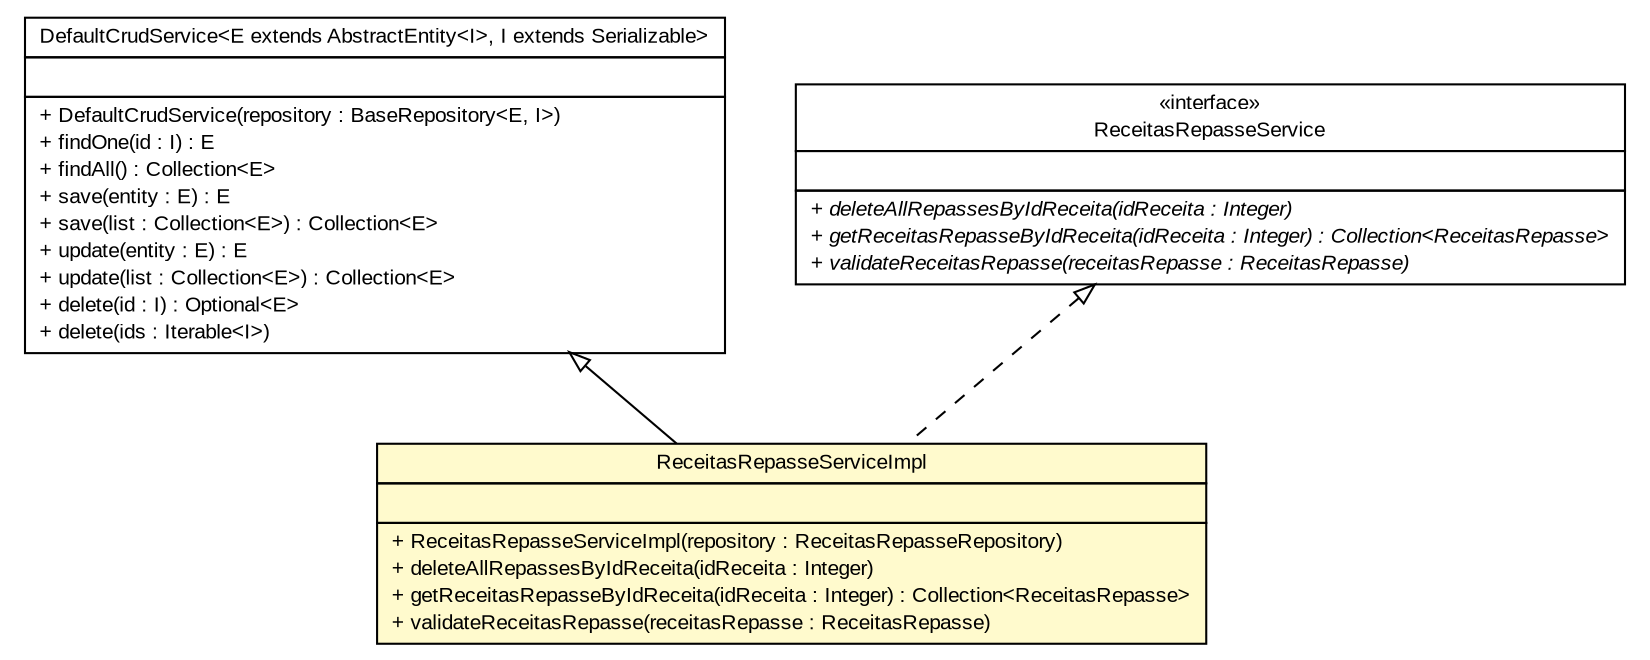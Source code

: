 #!/usr/local/bin/dot
#
# Class diagram 
# Generated by UMLGraph version R5_6 (http://www.umlgraph.org/)
#

digraph G {
	edge [fontname="arial",fontsize=10,labelfontname="arial",labelfontsize=10];
	node [fontname="arial",fontsize=10,shape=plaintext];
	nodesep=0.25;
	ranksep=0.5;
	// br.gov.to.sefaz.business.service.impl.DefaultCrudService<E extends br.gov.to.sefaz.persistence.entity.AbstractEntity<I>, I extends java.io.Serializable>
	c918813 [label=<<table title="br.gov.to.sefaz.business.service.impl.DefaultCrudService" border="0" cellborder="1" cellspacing="0" cellpadding="2" port="p" href="../../../../../business/service/impl/DefaultCrudService.html">
		<tr><td><table border="0" cellspacing="0" cellpadding="1">
<tr><td align="center" balign="center"> DefaultCrudService&lt;E extends AbstractEntity&lt;I&gt;, I extends Serializable&gt; </td></tr>
		</table></td></tr>
		<tr><td><table border="0" cellspacing="0" cellpadding="1">
<tr><td align="left" balign="left">  </td></tr>
		</table></td></tr>
		<tr><td><table border="0" cellspacing="0" cellpadding="1">
<tr><td align="left" balign="left"> + DefaultCrudService(repository : BaseRepository&lt;E, I&gt;) </td></tr>
<tr><td align="left" balign="left"> + findOne(id : I) : E </td></tr>
<tr><td align="left" balign="left"> + findAll() : Collection&lt;E&gt; </td></tr>
<tr><td align="left" balign="left"> + save(entity : E) : E </td></tr>
<tr><td align="left" balign="left"> + save(list : Collection&lt;E&gt;) : Collection&lt;E&gt; </td></tr>
<tr><td align="left" balign="left"> + update(entity : E) : E </td></tr>
<tr><td align="left" balign="left"> + update(list : Collection&lt;E&gt;) : Collection&lt;E&gt; </td></tr>
<tr><td align="left" balign="left"> + delete(id : I) : Optional&lt;E&gt; </td></tr>
<tr><td align="left" balign="left"> + delete(ids : Iterable&lt;I&gt;) </td></tr>
		</table></td></tr>
		</table>>, URL="../../../../../business/service/impl/DefaultCrudService.html", fontname="arial", fontcolor="black", fontsize=10.0];
	// br.gov.to.sefaz.arr.parametros.business.service.ReceitasRepasseService
	c919205 [label=<<table title="br.gov.to.sefaz.arr.parametros.business.service.ReceitasRepasseService" border="0" cellborder="1" cellspacing="0" cellpadding="2" port="p" href="../ReceitasRepasseService.html">
		<tr><td><table border="0" cellspacing="0" cellpadding="1">
<tr><td align="center" balign="center"> &#171;interface&#187; </td></tr>
<tr><td align="center" balign="center"> ReceitasRepasseService </td></tr>
		</table></td></tr>
		<tr><td><table border="0" cellspacing="0" cellpadding="1">
<tr><td align="left" balign="left">  </td></tr>
		</table></td></tr>
		<tr><td><table border="0" cellspacing="0" cellpadding="1">
<tr><td align="left" balign="left"><font face="arial italic" point-size="10.0"> + deleteAllRepassesByIdReceita(idReceita : Integer) </font></td></tr>
<tr><td align="left" balign="left"><font face="arial italic" point-size="10.0"> + getReceitasRepasseByIdReceita(idReceita : Integer) : Collection&lt;ReceitasRepasse&gt; </font></td></tr>
<tr><td align="left" balign="left"><font face="arial italic" point-size="10.0"> + validateReceitasRepasse(receitasRepasse : ReceitasRepasse) </font></td></tr>
		</table></td></tr>
		</table>>, URL="../ReceitasRepasseService.html", fontname="arial", fontcolor="black", fontsize=10.0];
	// br.gov.to.sefaz.arr.parametros.business.service.impl.ReceitasRepasseServiceImpl
	c919232 [label=<<table title="br.gov.to.sefaz.arr.parametros.business.service.impl.ReceitasRepasseServiceImpl" border="0" cellborder="1" cellspacing="0" cellpadding="2" port="p" bgcolor="lemonChiffon" href="./ReceitasRepasseServiceImpl.html">
		<tr><td><table border="0" cellspacing="0" cellpadding="1">
<tr><td align="center" balign="center"> ReceitasRepasseServiceImpl </td></tr>
		</table></td></tr>
		<tr><td><table border="0" cellspacing="0" cellpadding="1">
<tr><td align="left" balign="left">  </td></tr>
		</table></td></tr>
		<tr><td><table border="0" cellspacing="0" cellpadding="1">
<tr><td align="left" balign="left"> + ReceitasRepasseServiceImpl(repository : ReceitasRepasseRepository) </td></tr>
<tr><td align="left" balign="left"> + deleteAllRepassesByIdReceita(idReceita : Integer) </td></tr>
<tr><td align="left" balign="left"> + getReceitasRepasseByIdReceita(idReceita : Integer) : Collection&lt;ReceitasRepasse&gt; </td></tr>
<tr><td align="left" balign="left"> + validateReceitasRepasse(receitasRepasse : ReceitasRepasse) </td></tr>
		</table></td></tr>
		</table>>, URL="./ReceitasRepasseServiceImpl.html", fontname="arial", fontcolor="black", fontsize=10.0];
	//br.gov.to.sefaz.arr.parametros.business.service.impl.ReceitasRepasseServiceImpl extends br.gov.to.sefaz.business.service.impl.DefaultCrudService<br.gov.to.sefaz.arr.persistence.entity.ReceitasRepasse, br.gov.to.sefaz.arr.persistence.entity.ReceitasRepassePK>
	c918813:p -> c919232:p [dir=back,arrowtail=empty];
	//br.gov.to.sefaz.arr.parametros.business.service.impl.ReceitasRepasseServiceImpl implements br.gov.to.sefaz.arr.parametros.business.service.ReceitasRepasseService
	c919205:p -> c919232:p [dir=back,arrowtail=empty,style=dashed];
}

